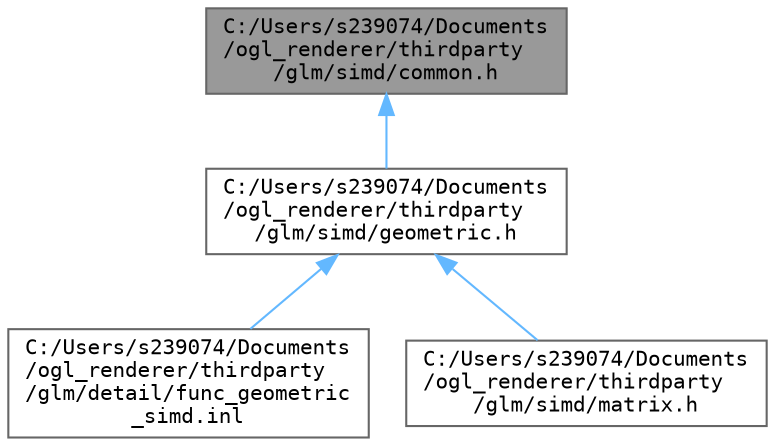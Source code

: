 digraph "C:/Users/s239074/Documents/ogl_renderer/thirdparty/glm/simd/common.h"
{
 // LATEX_PDF_SIZE
  bgcolor="transparent";
  edge [fontname=Terminal,fontsize=10,labelfontname=Helvetica,labelfontsize=10];
  node [fontname=Terminal,fontsize=10,shape=box,height=0.2,width=0.4];
  Node1 [label="C:/Users/s239074/Documents\l/ogl_renderer/thirdparty\l/glm/simd/common.h",height=0.2,width=0.4,color="gray40", fillcolor="grey60", style="filled", fontcolor="black",tooltip=" "];
  Node1 -> Node2 [dir="back",color="steelblue1",style="solid"];
  Node2 [label="C:/Users/s239074/Documents\l/ogl_renderer/thirdparty\l/glm/simd/geometric.h",height=0.2,width=0.4,color="grey40", fillcolor="white", style="filled",URL="$geometric_8h.html",tooltip=" "];
  Node2 -> Node3 [dir="back",color="steelblue1",style="solid"];
  Node3 [label="C:/Users/s239074/Documents\l/ogl_renderer/thirdparty\l/glm/detail/func_geometric\l_simd.inl",height=0.2,width=0.4,color="grey40", fillcolor="white", style="filled",URL="$func__geometric__simd_8inl.html",tooltip=" "];
  Node2 -> Node4 [dir="back",color="steelblue1",style="solid"];
  Node4 [label="C:/Users/s239074/Documents\l/ogl_renderer/thirdparty\l/glm/simd/matrix.h",height=0.2,width=0.4,color="grey40", fillcolor="white", style="filled",URL="$matrix_8h.html",tooltip=" "];
}
